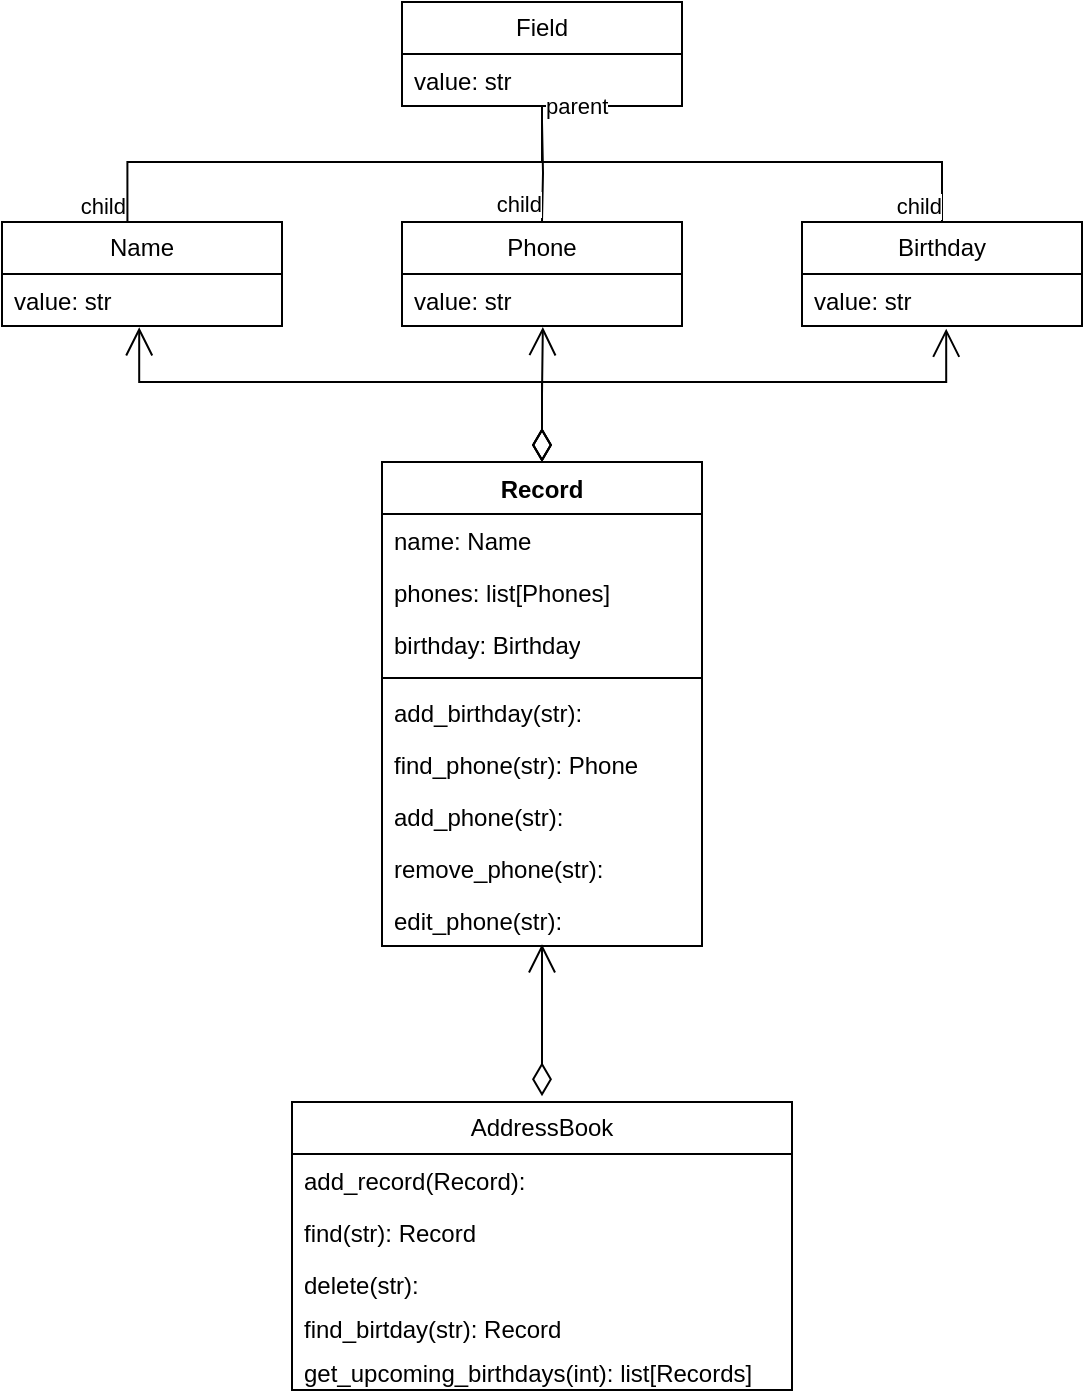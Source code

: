 <mxfile version="28.2.5">
  <diagram name="Страница — 1" id="hW6WYENTL1p9iZFg6BxH">
    <mxGraphModel dx="1018" dy="588" grid="1" gridSize="10" guides="1" tooltips="1" connect="1" arrows="1" fold="1" page="1" pageScale="1" pageWidth="827" pageHeight="1169" math="0" shadow="0">
      <root>
        <mxCell id="0" />
        <mxCell id="1" parent="0" />
        <mxCell id="AK5TfmQcYehfrFPVWQCq-10" value="Field" style="swimlane;fontStyle=0;childLayout=stackLayout;horizontal=1;startSize=26;fillColor=none;horizontalStack=0;resizeParent=1;resizeParentMax=0;resizeLast=0;collapsible=1;marginBottom=0;whiteSpace=wrap;html=1;" vertex="1" parent="1">
          <mxGeometry x="310" y="50" width="140" height="52" as="geometry" />
        </mxCell>
        <mxCell id="AK5TfmQcYehfrFPVWQCq-12" value="value: str" style="text;strokeColor=none;fillColor=none;align=left;verticalAlign=top;spacingLeft=4;spacingRight=4;overflow=hidden;rotatable=0;points=[[0,0.5],[1,0.5]];portConstraint=eastwest;whiteSpace=wrap;html=1;" vertex="1" parent="AK5TfmQcYehfrFPVWQCq-10">
          <mxGeometry y="26" width="140" height="26" as="geometry" />
        </mxCell>
        <mxCell id="AK5TfmQcYehfrFPVWQCq-14" value="Name" style="swimlane;fontStyle=0;childLayout=stackLayout;horizontal=1;startSize=26;fillColor=none;horizontalStack=0;resizeParent=1;resizeParentMax=0;resizeLast=0;collapsible=1;marginBottom=0;whiteSpace=wrap;html=1;" vertex="1" parent="1">
          <mxGeometry x="110" y="160" width="140" height="52" as="geometry" />
        </mxCell>
        <mxCell id="AK5TfmQcYehfrFPVWQCq-15" value="value: str" style="text;strokeColor=none;fillColor=none;align=left;verticalAlign=top;spacingLeft=4;spacingRight=4;overflow=hidden;rotatable=0;points=[[0,0.5],[1,0.5]];portConstraint=eastwest;whiteSpace=wrap;html=1;" vertex="1" parent="AK5TfmQcYehfrFPVWQCq-14">
          <mxGeometry y="26" width="140" height="26" as="geometry" />
        </mxCell>
        <mxCell id="AK5TfmQcYehfrFPVWQCq-18" value="Phone" style="swimlane;fontStyle=0;childLayout=stackLayout;horizontal=1;startSize=26;fillColor=none;horizontalStack=0;resizeParent=1;resizeParentMax=0;resizeLast=0;collapsible=1;marginBottom=0;whiteSpace=wrap;html=1;" vertex="1" parent="1">
          <mxGeometry x="310" y="160" width="140" height="52" as="geometry" />
        </mxCell>
        <mxCell id="AK5TfmQcYehfrFPVWQCq-19" value="value: str" style="text;strokeColor=none;fillColor=none;align=left;verticalAlign=top;spacingLeft=4;spacingRight=4;overflow=hidden;rotatable=0;points=[[0,0.5],[1,0.5]];portConstraint=eastwest;whiteSpace=wrap;html=1;" vertex="1" parent="AK5TfmQcYehfrFPVWQCq-18">
          <mxGeometry y="26" width="140" height="26" as="geometry" />
        </mxCell>
        <mxCell id="AK5TfmQcYehfrFPVWQCq-22" value="Birthday" style="swimlane;fontStyle=0;childLayout=stackLayout;horizontal=1;startSize=26;fillColor=none;horizontalStack=0;resizeParent=1;resizeParentMax=0;resizeLast=0;collapsible=1;marginBottom=0;whiteSpace=wrap;html=1;" vertex="1" parent="1">
          <mxGeometry x="510" y="160" width="140" height="52" as="geometry" />
        </mxCell>
        <mxCell id="AK5TfmQcYehfrFPVWQCq-23" value="value: str" style="text;strokeColor=none;fillColor=none;align=left;verticalAlign=top;spacingLeft=4;spacingRight=4;overflow=hidden;rotatable=0;points=[[0,0.5],[1,0.5]];portConstraint=eastwest;whiteSpace=wrap;html=1;" vertex="1" parent="AK5TfmQcYehfrFPVWQCq-22">
          <mxGeometry y="26" width="140" height="26" as="geometry" />
        </mxCell>
        <mxCell id="AK5TfmQcYehfrFPVWQCq-51" value="Record" style="swimlane;fontStyle=1;align=center;verticalAlign=top;childLayout=stackLayout;horizontal=1;startSize=26;horizontalStack=0;resizeParent=1;resizeParentMax=0;resizeLast=0;collapsible=1;marginBottom=0;whiteSpace=wrap;html=1;" vertex="1" parent="1">
          <mxGeometry x="300" y="280" width="160" height="242" as="geometry" />
        </mxCell>
        <mxCell id="AK5TfmQcYehfrFPVWQCq-52" value="name: Name" style="text;strokeColor=none;fillColor=none;align=left;verticalAlign=top;spacingLeft=4;spacingRight=4;overflow=hidden;rotatable=0;points=[[0,0.5],[1,0.5]];portConstraint=eastwest;whiteSpace=wrap;html=1;" vertex="1" parent="AK5TfmQcYehfrFPVWQCq-51">
          <mxGeometry y="26" width="160" height="26" as="geometry" />
        </mxCell>
        <mxCell id="AK5TfmQcYehfrFPVWQCq-55" value="phones: list[Phones]" style="text;strokeColor=none;fillColor=none;align=left;verticalAlign=top;spacingLeft=4;spacingRight=4;overflow=hidden;rotatable=0;points=[[0,0.5],[1,0.5]];portConstraint=eastwest;whiteSpace=wrap;html=1;" vertex="1" parent="AK5TfmQcYehfrFPVWQCq-51">
          <mxGeometry y="52" width="160" height="26" as="geometry" />
        </mxCell>
        <mxCell id="AK5TfmQcYehfrFPVWQCq-56" value="birthday: Birthday" style="text;strokeColor=none;fillColor=none;align=left;verticalAlign=top;spacingLeft=4;spacingRight=4;overflow=hidden;rotatable=0;points=[[0,0.5],[1,0.5]];portConstraint=eastwest;whiteSpace=wrap;html=1;" vertex="1" parent="AK5TfmQcYehfrFPVWQCq-51">
          <mxGeometry y="78" width="160" height="26" as="geometry" />
        </mxCell>
        <mxCell id="AK5TfmQcYehfrFPVWQCq-53" value="" style="line;strokeWidth=1;fillColor=none;align=left;verticalAlign=middle;spacingTop=-1;spacingLeft=3;spacingRight=3;rotatable=0;labelPosition=right;points=[];portConstraint=eastwest;strokeColor=inherit;" vertex="1" parent="AK5TfmQcYehfrFPVWQCq-51">
          <mxGeometry y="104" width="160" height="8" as="geometry" />
        </mxCell>
        <mxCell id="AK5TfmQcYehfrFPVWQCq-54" value="add_birthday(str):&amp;nbsp;&lt;div&gt;&lt;br&gt;&lt;/div&gt;" style="text;strokeColor=none;fillColor=none;align=left;verticalAlign=top;spacingLeft=4;spacingRight=4;overflow=hidden;rotatable=0;points=[[0,0.5],[1,0.5]];portConstraint=eastwest;whiteSpace=wrap;html=1;" vertex="1" parent="AK5TfmQcYehfrFPVWQCq-51">
          <mxGeometry y="112" width="160" height="26" as="geometry" />
        </mxCell>
        <mxCell id="AK5TfmQcYehfrFPVWQCq-59" value="find_phone(str): Phone" style="text;strokeColor=none;fillColor=none;align=left;verticalAlign=top;spacingLeft=4;spacingRight=4;overflow=hidden;rotatable=0;points=[[0,0.5],[1,0.5]];portConstraint=eastwest;whiteSpace=wrap;html=1;" vertex="1" parent="AK5TfmQcYehfrFPVWQCq-51">
          <mxGeometry y="138" width="160" height="26" as="geometry" />
        </mxCell>
        <mxCell id="AK5TfmQcYehfrFPVWQCq-58" value="add_phone(str):" style="text;strokeColor=none;fillColor=none;align=left;verticalAlign=top;spacingLeft=4;spacingRight=4;overflow=hidden;rotatable=0;points=[[0,0.5],[1,0.5]];portConstraint=eastwest;whiteSpace=wrap;html=1;" vertex="1" parent="AK5TfmQcYehfrFPVWQCq-51">
          <mxGeometry y="164" width="160" height="26" as="geometry" />
        </mxCell>
        <mxCell id="AK5TfmQcYehfrFPVWQCq-57" value="remove_phone(str):" style="text;strokeColor=none;fillColor=none;align=left;verticalAlign=top;spacingLeft=4;spacingRight=4;overflow=hidden;rotatable=0;points=[[0,0.5],[1,0.5]];portConstraint=eastwest;whiteSpace=wrap;html=1;" vertex="1" parent="AK5TfmQcYehfrFPVWQCq-51">
          <mxGeometry y="190" width="160" height="26" as="geometry" />
        </mxCell>
        <mxCell id="AK5TfmQcYehfrFPVWQCq-60" value="edit_phone(str):" style="text;strokeColor=none;fillColor=none;align=left;verticalAlign=top;spacingLeft=4;spacingRight=4;overflow=hidden;rotatable=0;points=[[0,0.5],[1,0.5]];portConstraint=eastwest;whiteSpace=wrap;html=1;" vertex="1" parent="AK5TfmQcYehfrFPVWQCq-51">
          <mxGeometry y="216" width="160" height="26" as="geometry" />
        </mxCell>
        <mxCell id="AK5TfmQcYehfrFPVWQCq-77" value="" style="endArrow=none;html=1;edgeStyle=orthogonalEdgeStyle;rounded=0;exitX=0.5;exitY=1;exitDx=0;exitDy=0;entryX=0.448;entryY=0.004;entryDx=0;entryDy=0;entryPerimeter=0;" edge="1" parent="1" source="AK5TfmQcYehfrFPVWQCq-10" target="AK5TfmQcYehfrFPVWQCq-14">
          <mxGeometry relative="1" as="geometry">
            <mxPoint x="200" y="100" as="sourcePoint" />
            <mxPoint x="360" y="100" as="targetPoint" />
            <Array as="points">
              <mxPoint x="380" y="130" />
              <mxPoint x="173" y="130" />
            </Array>
          </mxGeometry>
        </mxCell>
        <mxCell id="AK5TfmQcYehfrFPVWQCq-79" value="child" style="edgeLabel;resizable=0;html=1;align=right;verticalAlign=bottom;" connectable="0" vertex="1" parent="AK5TfmQcYehfrFPVWQCq-77">
          <mxGeometry x="1" relative="1" as="geometry" />
        </mxCell>
        <mxCell id="AK5TfmQcYehfrFPVWQCq-80" value="" style="endArrow=none;html=1;edgeStyle=orthogonalEdgeStyle;rounded=0;entryX=0.5;entryY=0;entryDx=0;entryDy=0;" edge="1" parent="1" target="AK5TfmQcYehfrFPVWQCq-18">
          <mxGeometry relative="1" as="geometry">
            <mxPoint x="380" y="110" as="sourcePoint" />
            <mxPoint x="360" y="100" as="targetPoint" />
          </mxGeometry>
        </mxCell>
        <mxCell id="AK5TfmQcYehfrFPVWQCq-81" value="parent" style="edgeLabel;resizable=0;html=1;align=left;verticalAlign=bottom;" connectable="0" vertex="1" parent="AK5TfmQcYehfrFPVWQCq-80">
          <mxGeometry x="-1" relative="1" as="geometry" />
        </mxCell>
        <mxCell id="AK5TfmQcYehfrFPVWQCq-82" value="child" style="edgeLabel;resizable=0;html=1;align=right;verticalAlign=bottom;" connectable="0" vertex="1" parent="AK5TfmQcYehfrFPVWQCq-80">
          <mxGeometry x="1" relative="1" as="geometry" />
        </mxCell>
        <mxCell id="AK5TfmQcYehfrFPVWQCq-83" value="" style="endArrow=none;html=1;edgeStyle=orthogonalEdgeStyle;rounded=0;entryX=0.5;entryY=0;entryDx=0;entryDy=0;" edge="1" parent="1" target="AK5TfmQcYehfrFPVWQCq-22">
          <mxGeometry relative="1" as="geometry">
            <mxPoint x="380" y="110" as="sourcePoint" />
            <mxPoint x="430" y="200" as="targetPoint" />
            <Array as="points">
              <mxPoint x="380" y="110" />
              <mxPoint x="380" y="130" />
              <mxPoint x="580" y="130" />
            </Array>
          </mxGeometry>
        </mxCell>
        <mxCell id="AK5TfmQcYehfrFPVWQCq-85" value="child" style="edgeLabel;resizable=0;html=1;align=right;verticalAlign=bottom;" connectable="0" vertex="1" parent="AK5TfmQcYehfrFPVWQCq-83">
          <mxGeometry x="1" relative="1" as="geometry" />
        </mxCell>
        <mxCell id="AK5TfmQcYehfrFPVWQCq-88" value="AddressBook" style="swimlane;fontStyle=0;childLayout=stackLayout;horizontal=1;startSize=26;fillColor=none;horizontalStack=0;resizeParent=1;resizeParentMax=0;resizeLast=0;collapsible=1;marginBottom=0;whiteSpace=wrap;html=1;" vertex="1" parent="1">
          <mxGeometry x="255" y="600" width="250" height="144" as="geometry" />
        </mxCell>
        <mxCell id="AK5TfmQcYehfrFPVWQCq-89" value="add_record(Record):" style="text;strokeColor=none;fillColor=none;align=left;verticalAlign=top;spacingLeft=4;spacingRight=4;overflow=hidden;rotatable=0;points=[[0,0.5],[1,0.5]];portConstraint=eastwest;whiteSpace=wrap;html=1;" vertex="1" parent="AK5TfmQcYehfrFPVWQCq-88">
          <mxGeometry y="26" width="250" height="26" as="geometry" />
        </mxCell>
        <mxCell id="AK5TfmQcYehfrFPVWQCq-90" value="find(str): Record" style="text;strokeColor=none;fillColor=none;align=left;verticalAlign=top;spacingLeft=4;spacingRight=4;overflow=hidden;rotatable=0;points=[[0,0.5],[1,0.5]];portConstraint=eastwest;whiteSpace=wrap;html=1;" vertex="1" parent="AK5TfmQcYehfrFPVWQCq-88">
          <mxGeometry y="52" width="250" height="26" as="geometry" />
        </mxCell>
        <mxCell id="AK5TfmQcYehfrFPVWQCq-91" value="delete(str):" style="text;strokeColor=none;fillColor=none;align=left;verticalAlign=top;spacingLeft=4;spacingRight=4;overflow=hidden;rotatable=0;points=[[0,0.5],[1,0.5]];portConstraint=eastwest;whiteSpace=wrap;html=1;" vertex="1" parent="AK5TfmQcYehfrFPVWQCq-88">
          <mxGeometry y="78" width="250" height="22" as="geometry" />
        </mxCell>
        <mxCell id="AK5TfmQcYehfrFPVWQCq-92" value="find_birtday(str): Record" style="text;strokeColor=none;fillColor=none;align=left;verticalAlign=top;spacingLeft=4;spacingRight=4;overflow=hidden;rotatable=0;points=[[0,0.5],[1,0.5]];portConstraint=eastwest;whiteSpace=wrap;html=1;" vertex="1" parent="AK5TfmQcYehfrFPVWQCq-88">
          <mxGeometry y="100" width="250" height="22" as="geometry" />
        </mxCell>
        <mxCell id="AK5TfmQcYehfrFPVWQCq-93" value="get_upcoming_birthdays(int): list[Records]" style="text;strokeColor=none;fillColor=none;align=left;verticalAlign=top;spacingLeft=4;spacingRight=4;overflow=hidden;rotatable=0;points=[[0,0.5],[1,0.5]];portConstraint=eastwest;whiteSpace=wrap;html=1;" vertex="1" parent="AK5TfmQcYehfrFPVWQCq-88">
          <mxGeometry y="122" width="250" height="22" as="geometry" />
        </mxCell>
        <mxCell id="AK5TfmQcYehfrFPVWQCq-94" value="" style="endArrow=open;html=1;endSize=12;startArrow=diamondThin;startSize=14;startFill=0;edgeStyle=orthogonalEdgeStyle;align=left;verticalAlign=bottom;rounded=0;exitX=0.5;exitY=0;exitDx=0;exitDy=0;entryX=0.49;entryY=1.024;entryDx=0;entryDy=0;entryPerimeter=0;" edge="1" parent="1" source="AK5TfmQcYehfrFPVWQCq-51" target="AK5TfmQcYehfrFPVWQCq-15">
          <mxGeometry x="-1" y="3" relative="1" as="geometry">
            <mxPoint x="300" y="260" as="sourcePoint" />
            <mxPoint x="460" y="260" as="targetPoint" />
            <Array as="points">
              <mxPoint x="380" y="240" />
              <mxPoint x="179" y="240" />
            </Array>
          </mxGeometry>
        </mxCell>
        <mxCell id="AK5TfmQcYehfrFPVWQCq-95" value="" style="endArrow=open;html=1;endSize=12;startArrow=diamondThin;startSize=14;startFill=0;edgeStyle=orthogonalEdgeStyle;align=left;verticalAlign=bottom;rounded=0;exitX=0.5;exitY=0;exitDx=0;exitDy=0;entryX=0.503;entryY=1.021;entryDx=0;entryDy=0;entryPerimeter=0;" edge="1" parent="1" source="AK5TfmQcYehfrFPVWQCq-51" target="AK5TfmQcYehfrFPVWQCq-19">
          <mxGeometry x="-1" y="3" relative="1" as="geometry">
            <mxPoint x="240" y="270" as="sourcePoint" />
            <mxPoint x="400" y="270" as="targetPoint" />
          </mxGeometry>
        </mxCell>
        <mxCell id="AK5TfmQcYehfrFPVWQCq-103" value="" style="endArrow=open;html=1;endSize=12;startArrow=diamondThin;startSize=14;startFill=0;edgeStyle=orthogonalEdgeStyle;align=left;verticalAlign=bottom;rounded=0;entryX=0.515;entryY=1.051;entryDx=0;entryDy=0;entryPerimeter=0;" edge="1" parent="1" source="AK5TfmQcYehfrFPVWQCq-51" target="AK5TfmQcYehfrFPVWQCq-23">
          <mxGeometry x="-1" y="3" relative="1" as="geometry">
            <mxPoint x="260" y="260" as="sourcePoint" />
            <mxPoint x="420" y="260" as="targetPoint" />
            <Array as="points">
              <mxPoint x="380" y="240" />
              <mxPoint x="582" y="240" />
            </Array>
          </mxGeometry>
        </mxCell>
        <mxCell id="AK5TfmQcYehfrFPVWQCq-106" value="" style="endArrow=open;html=1;endSize=12;startArrow=diamondThin;startSize=14;startFill=0;edgeStyle=orthogonalEdgeStyle;align=left;verticalAlign=bottom;rounded=0;exitX=0.5;exitY=-0.02;exitDx=0;exitDy=0;exitPerimeter=0;entryX=0.5;entryY=0.966;entryDx=0;entryDy=0;entryPerimeter=0;" edge="1" parent="1" source="AK5TfmQcYehfrFPVWQCq-88" target="AK5TfmQcYehfrFPVWQCq-60">
          <mxGeometry x="-1" y="3" relative="1" as="geometry">
            <mxPoint x="220" y="570" as="sourcePoint" />
            <mxPoint x="380" y="570" as="targetPoint" />
          </mxGeometry>
        </mxCell>
      </root>
    </mxGraphModel>
  </diagram>
</mxfile>
